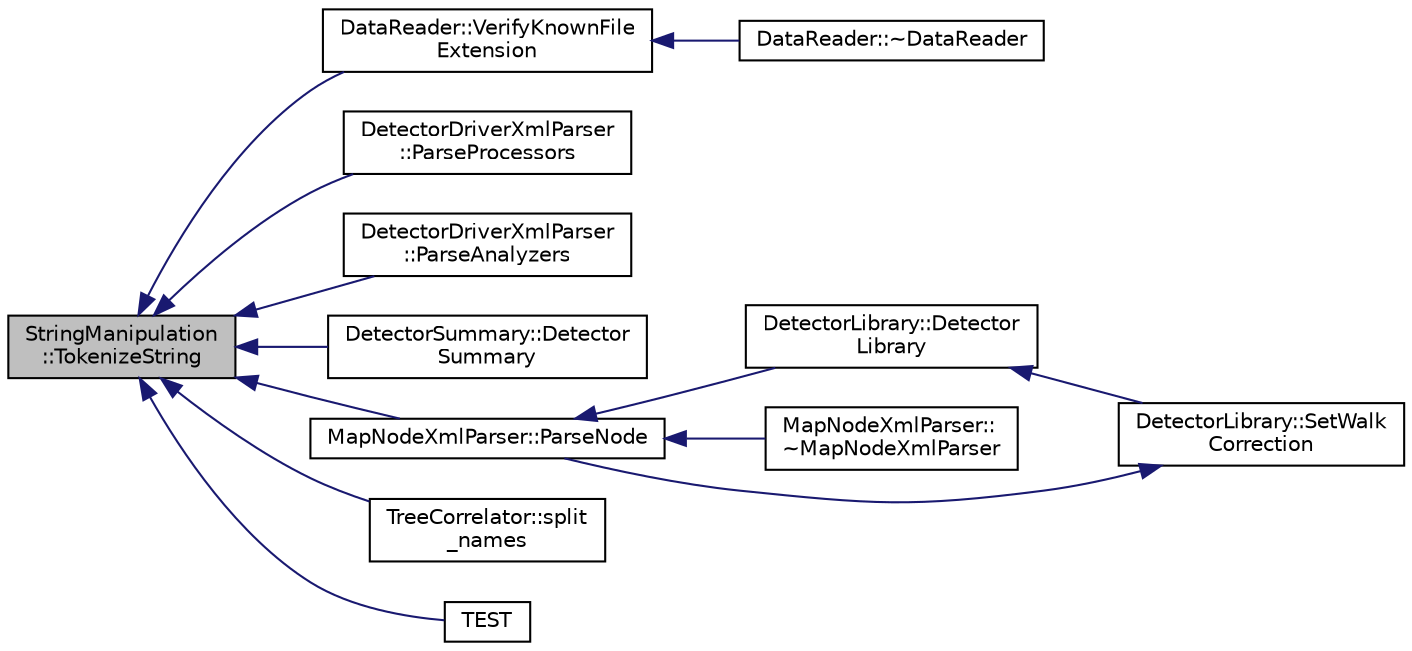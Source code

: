 digraph "StringManipulation::TokenizeString"
{
  edge [fontname="Helvetica",fontsize="10",labelfontname="Helvetica",labelfontsize="10"];
  node [fontname="Helvetica",fontsize="10",shape=record];
  rankdir="LR";
  Node1 [label="StringManipulation\l::TokenizeString",height=0.2,width=0.4,color="black", fillcolor="grey75", style="filled", fontcolor="black"];
  Node1 -> Node2 [dir="back",color="midnightblue",fontsize="10",style="solid",fontname="Helvetica"];
  Node2 [label="DataReader::VerifyKnownFile\lExtension",height=0.2,width=0.4,color="black", fillcolor="white", style="filled",URL="$d3/d3a/class_data_reader.html#a5c071751bf4f263c9daef53c63de53a5",tooltip=": Figure out how to get this to check against our enum instead of hard coding these strings ..."];
  Node2 -> Node3 [dir="back",color="midnightblue",fontsize="10",style="solid",fontname="Helvetica"];
  Node3 [label="DataReader::~DataReader",height=0.2,width=0.4,color="black", fillcolor="white", style="filled",URL="$d3/d3a/class_data_reader.html#a1fd456f99a9b364953f7973842ea5d25",tooltip="Default Destructor. "];
  Node1 -> Node4 [dir="back",color="midnightblue",fontsize="10",style="solid",fontname="Helvetica"];
  Node4 [label="DetectorDriverXmlParser\l::ParseProcessors",height=0.2,width=0.4,color="black", fillcolor="white", style="filled",URL="$d9/d08/class_detector_driver_xml_parser.html#a8389924f57cff34ab53ac4f7da431ef3"];
  Node1 -> Node5 [dir="back",color="midnightblue",fontsize="10",style="solid",fontname="Helvetica"];
  Node5 [label="DetectorDriverXmlParser\l::ParseAnalyzers",height=0.2,width=0.4,color="black", fillcolor="white", style="filled",URL="$d9/d08/class_detector_driver_xml_parser.html#a8840fd344b6f376fa16928f86eb0c3d8"];
  Node1 -> Node6 [dir="back",color="midnightblue",fontsize="10",style="solid",fontname="Helvetica"];
  Node6 [label="DetectorSummary::Detector\lSummary",height=0.2,width=0.4,color="black", fillcolor="white", style="filled",URL="$da/d8d/class_detector_summary.html#a5cc2e9b0bb1c935f420480beb9c801bb"];
  Node1 -> Node7 [dir="back",color="midnightblue",fontsize="10",style="solid",fontname="Helvetica"];
  Node7 [label="MapNodeXmlParser::ParseNode",height=0.2,width=0.4,color="black", fillcolor="white", style="filled",URL="$d1/d1c/class_map_node_xml_parser.html#ab0bb09c0943299b2a793d091efcae1bd"];
  Node7 -> Node8 [dir="back",color="midnightblue",fontsize="10",style="solid",fontname="Helvetica"];
  Node8 [label="DetectorLibrary::Detector\lLibrary",height=0.2,width=0.4,color="black", fillcolor="white", style="filled",URL="$dc/dbe/class_detector_library.html#a139f2413cf7d9890e32d87a0968b0fa2",tooltip="Default Constructor. "];
  Node8 -> Node9 [dir="back",color="midnightblue",fontsize="10",style="solid",fontname="Helvetica"];
  Node9 [label="DetectorLibrary::SetWalk\lCorrection",height=0.2,width=0.4,color="black", fillcolor="white", style="filled",URL="$dc/dbe/class_detector_library.html#a270b2785fce0d3f1b2806c1b6019b7e4"];
  Node9 -> Node7 [dir="back",color="midnightblue",fontsize="10",style="solid",fontname="Helvetica"];
  Node7 -> Node10 [dir="back",color="midnightblue",fontsize="10",style="solid",fontname="Helvetica"];
  Node10 [label="MapNodeXmlParser::\l~MapNodeXmlParser",height=0.2,width=0.4,color="black", fillcolor="white", style="filled",URL="$d1/d1c/class_map_node_xml_parser.html#a45bc6854cdd35a8f9ad82f2c8d2c2b8b",tooltip="Default Destructor. "];
  Node1 -> Node11 [dir="back",color="midnightblue",fontsize="10",style="solid",fontname="Helvetica"];
  Node11 [label="TreeCorrelator::split\l_names",height=0.2,width=0.4,color="black", fillcolor="white", style="filled",URL="$d3/d2c/class_tree_correlator.html#a258318a766a2778ebd5be1eed80a52d7"];
  Node1 -> Node12 [dir="back",color="midnightblue",fontsize="10",style="solid",fontname="Helvetica"];
  Node12 [label="TEST",height=0.2,width=0.4,color="black", fillcolor="white", style="filled",URL="$d9/d8a/unittest-_string_manipulation_functions_8cpp.html#a4aa48454b6e414e149708d7e0182c8b3"];
}
